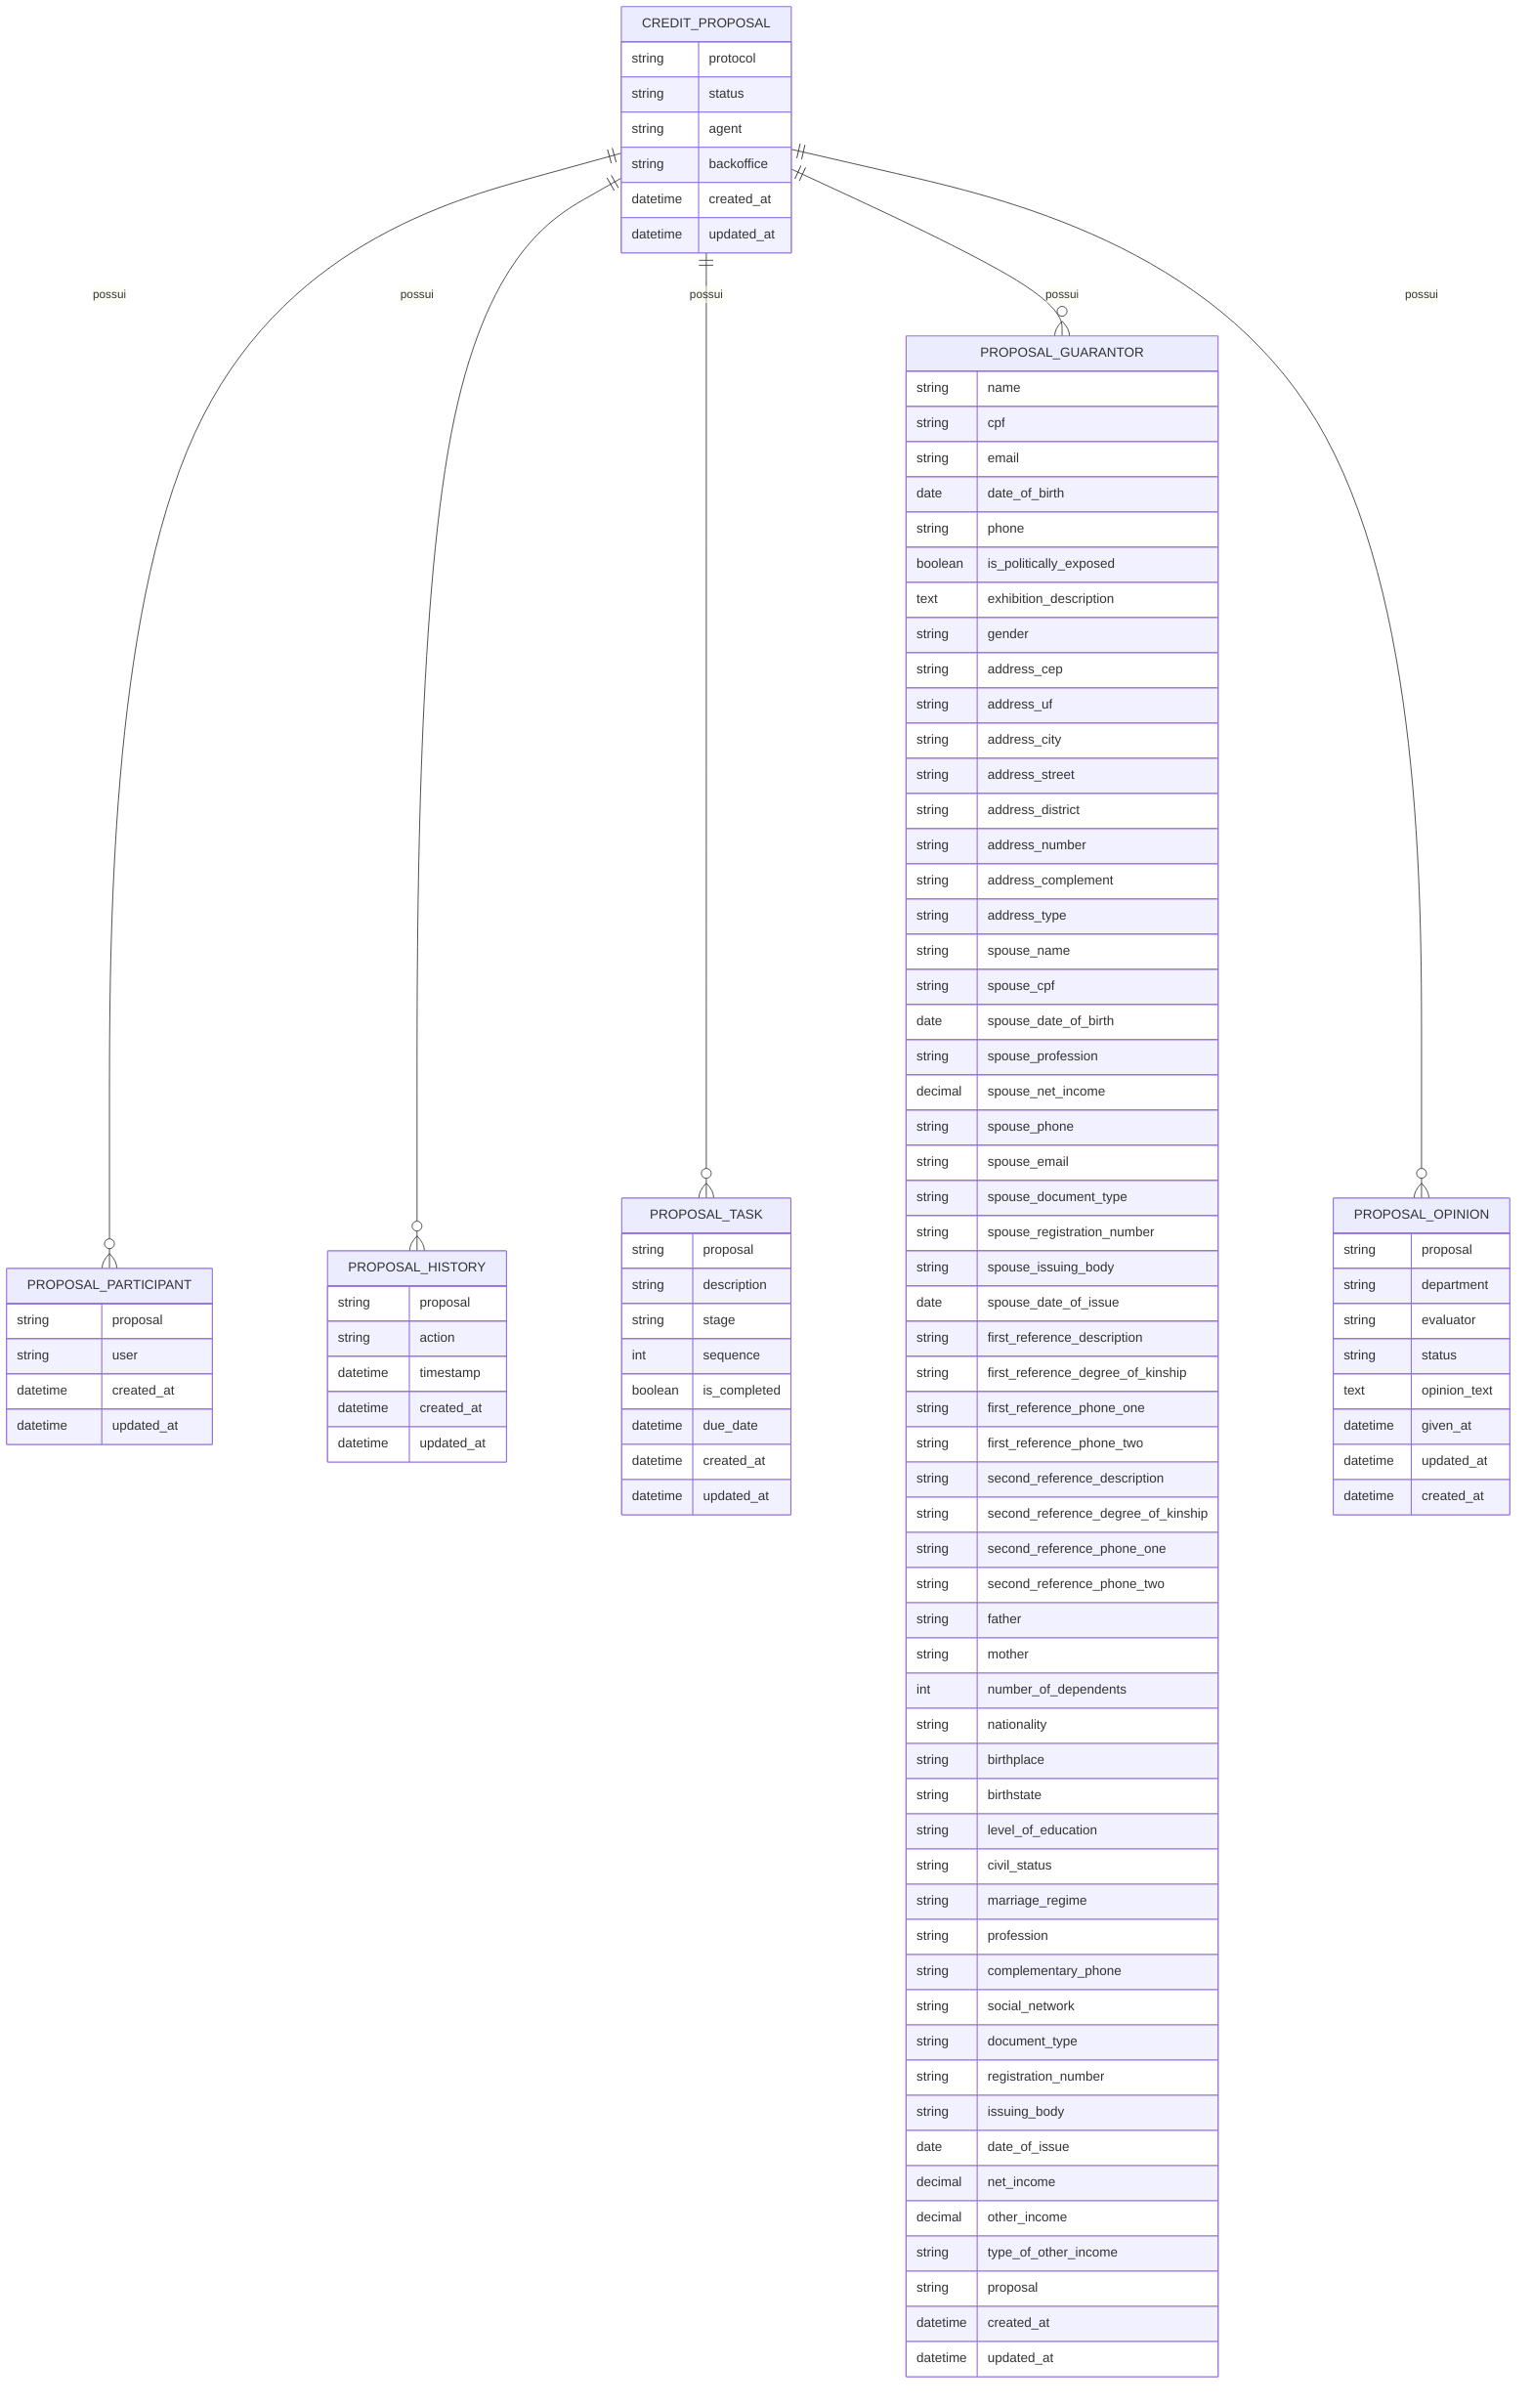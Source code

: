 erDiagram
    CREDIT_PROPOSAL {
        string protocol
        string status
        string agent
        string backoffice
        datetime created_at
        datetime updated_at
    }
    PROPOSAL_PARTICIPANT {
        string proposal
        string user
        datetime created_at
        datetime updated_at
    }
    PROPOSAL_HISTORY {
        string proposal
        string action
        datetime timestamp
        datetime created_at
        datetime updated_at
    }
    PROPOSAL_TASK {
        string proposal
        string description
        string stage
        int sequence
        boolean is_completed
        datetime due_date
        datetime created_at
        datetime updated_at
    }
    PROPOSAL_GUARANTOR {
        string name
        string cpf
        string email
        date date_of_birth
        string phone
        boolean is_politically_exposed
        text exhibition_description
        string gender
        string address_cep
        string address_uf
        string address_city
        string address_street
        string address_district
        string address_number
        string address_complement
        string address_type
        string spouse_name
        string spouse_cpf
        date spouse_date_of_birth
        string spouse_profession
        decimal spouse_net_income
        string spouse_phone
        string spouse_email
        string spouse_document_type
        string spouse_registration_number
        string spouse_issuing_body
        date spouse_date_of_issue
        string first_reference_description
        string first_reference_degree_of_kinship
        string first_reference_phone_one
        string first_reference_phone_two
        string second_reference_description
        string second_reference_degree_of_kinship
        string second_reference_phone_one
        string second_reference_phone_two
        string father
        string mother
        int number_of_dependents
        string nationality
        string birthplace
        string birthstate
        string level_of_education
        string civil_status
        string marriage_regime
        string profession
        string complementary_phone
        string social_network
        string document_type
        string registration_number
        string issuing_body
        date date_of_issue
        decimal net_income
        decimal other_income
        string type_of_other_income
        string proposal
        datetime created_at
        datetime updated_at
    }
    PROPOSAL_OPINION {
        string proposal
        string department
        string evaluator
        string status
        text opinion_text
        datetime given_at
        datetime updated_at
        datetime created_at
    }
    CREDIT_PROPOSAL ||--o{ PROPOSAL_PARTICIPANT : possui
    CREDIT_PROPOSAL ||--o{ PROPOSAL_HISTORY : possui
    CREDIT_PROPOSAL ||--o{ PROPOSAL_TASK : possui
    CREDIT_PROPOSAL ||--o{ PROPOSAL_GUARANTOR : possui
    CREDIT_PROPOSAL ||--o{ PROPOSAL_OPINION : possui